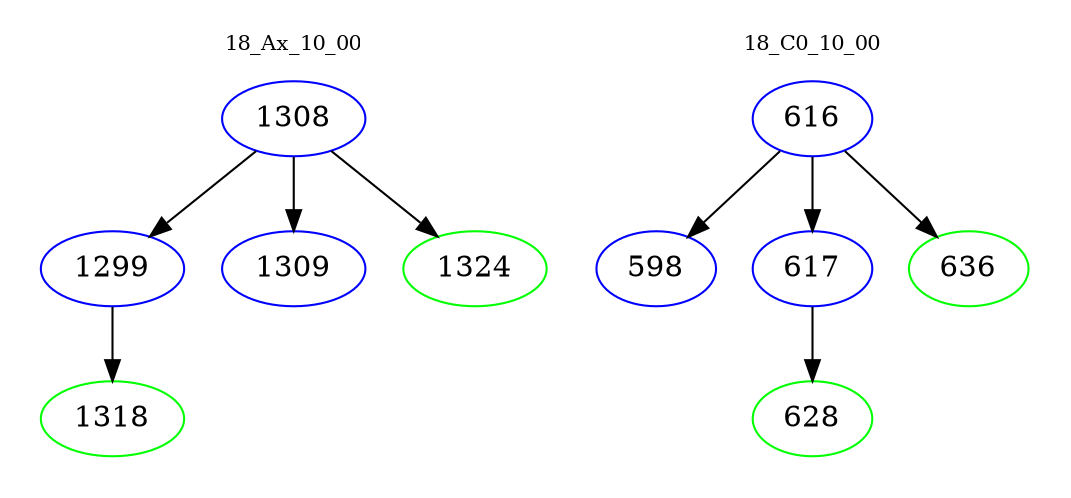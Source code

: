 digraph{
subgraph cluster_0 {
color = white
label = "18_Ax_10_00";
fontsize=10;
T0_1308 [label="1308", color="blue"]
T0_1308 -> T0_1299 [color="black"]
T0_1299 [label="1299", color="blue"]
T0_1299 -> T0_1318 [color="black"]
T0_1318 [label="1318", color="green"]
T0_1308 -> T0_1309 [color="black"]
T0_1309 [label="1309", color="blue"]
T0_1308 -> T0_1324 [color="black"]
T0_1324 [label="1324", color="green"]
}
subgraph cluster_1 {
color = white
label = "18_C0_10_00";
fontsize=10;
T1_616 [label="616", color="blue"]
T1_616 -> T1_598 [color="black"]
T1_598 [label="598", color="blue"]
T1_616 -> T1_617 [color="black"]
T1_617 [label="617", color="blue"]
T1_617 -> T1_628 [color="black"]
T1_628 [label="628", color="green"]
T1_616 -> T1_636 [color="black"]
T1_636 [label="636", color="green"]
}
}

